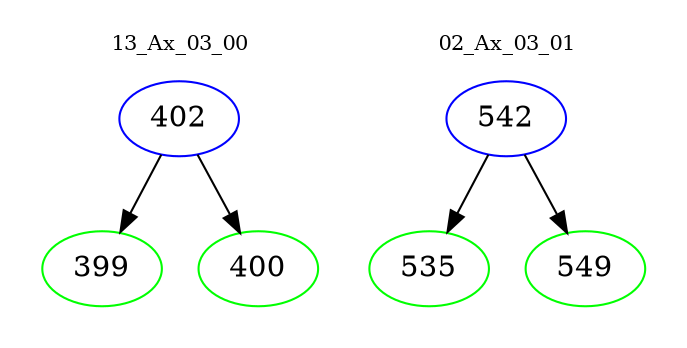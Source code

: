 digraph{
subgraph cluster_0 {
color = white
label = "13_Ax_03_00";
fontsize=10;
T0_402 [label="402", color="blue"]
T0_402 -> T0_399 [color="black"]
T0_399 [label="399", color="green"]
T0_402 -> T0_400 [color="black"]
T0_400 [label="400", color="green"]
}
subgraph cluster_1 {
color = white
label = "02_Ax_03_01";
fontsize=10;
T1_542 [label="542", color="blue"]
T1_542 -> T1_535 [color="black"]
T1_535 [label="535", color="green"]
T1_542 -> T1_549 [color="black"]
T1_549 [label="549", color="green"]
}
}
